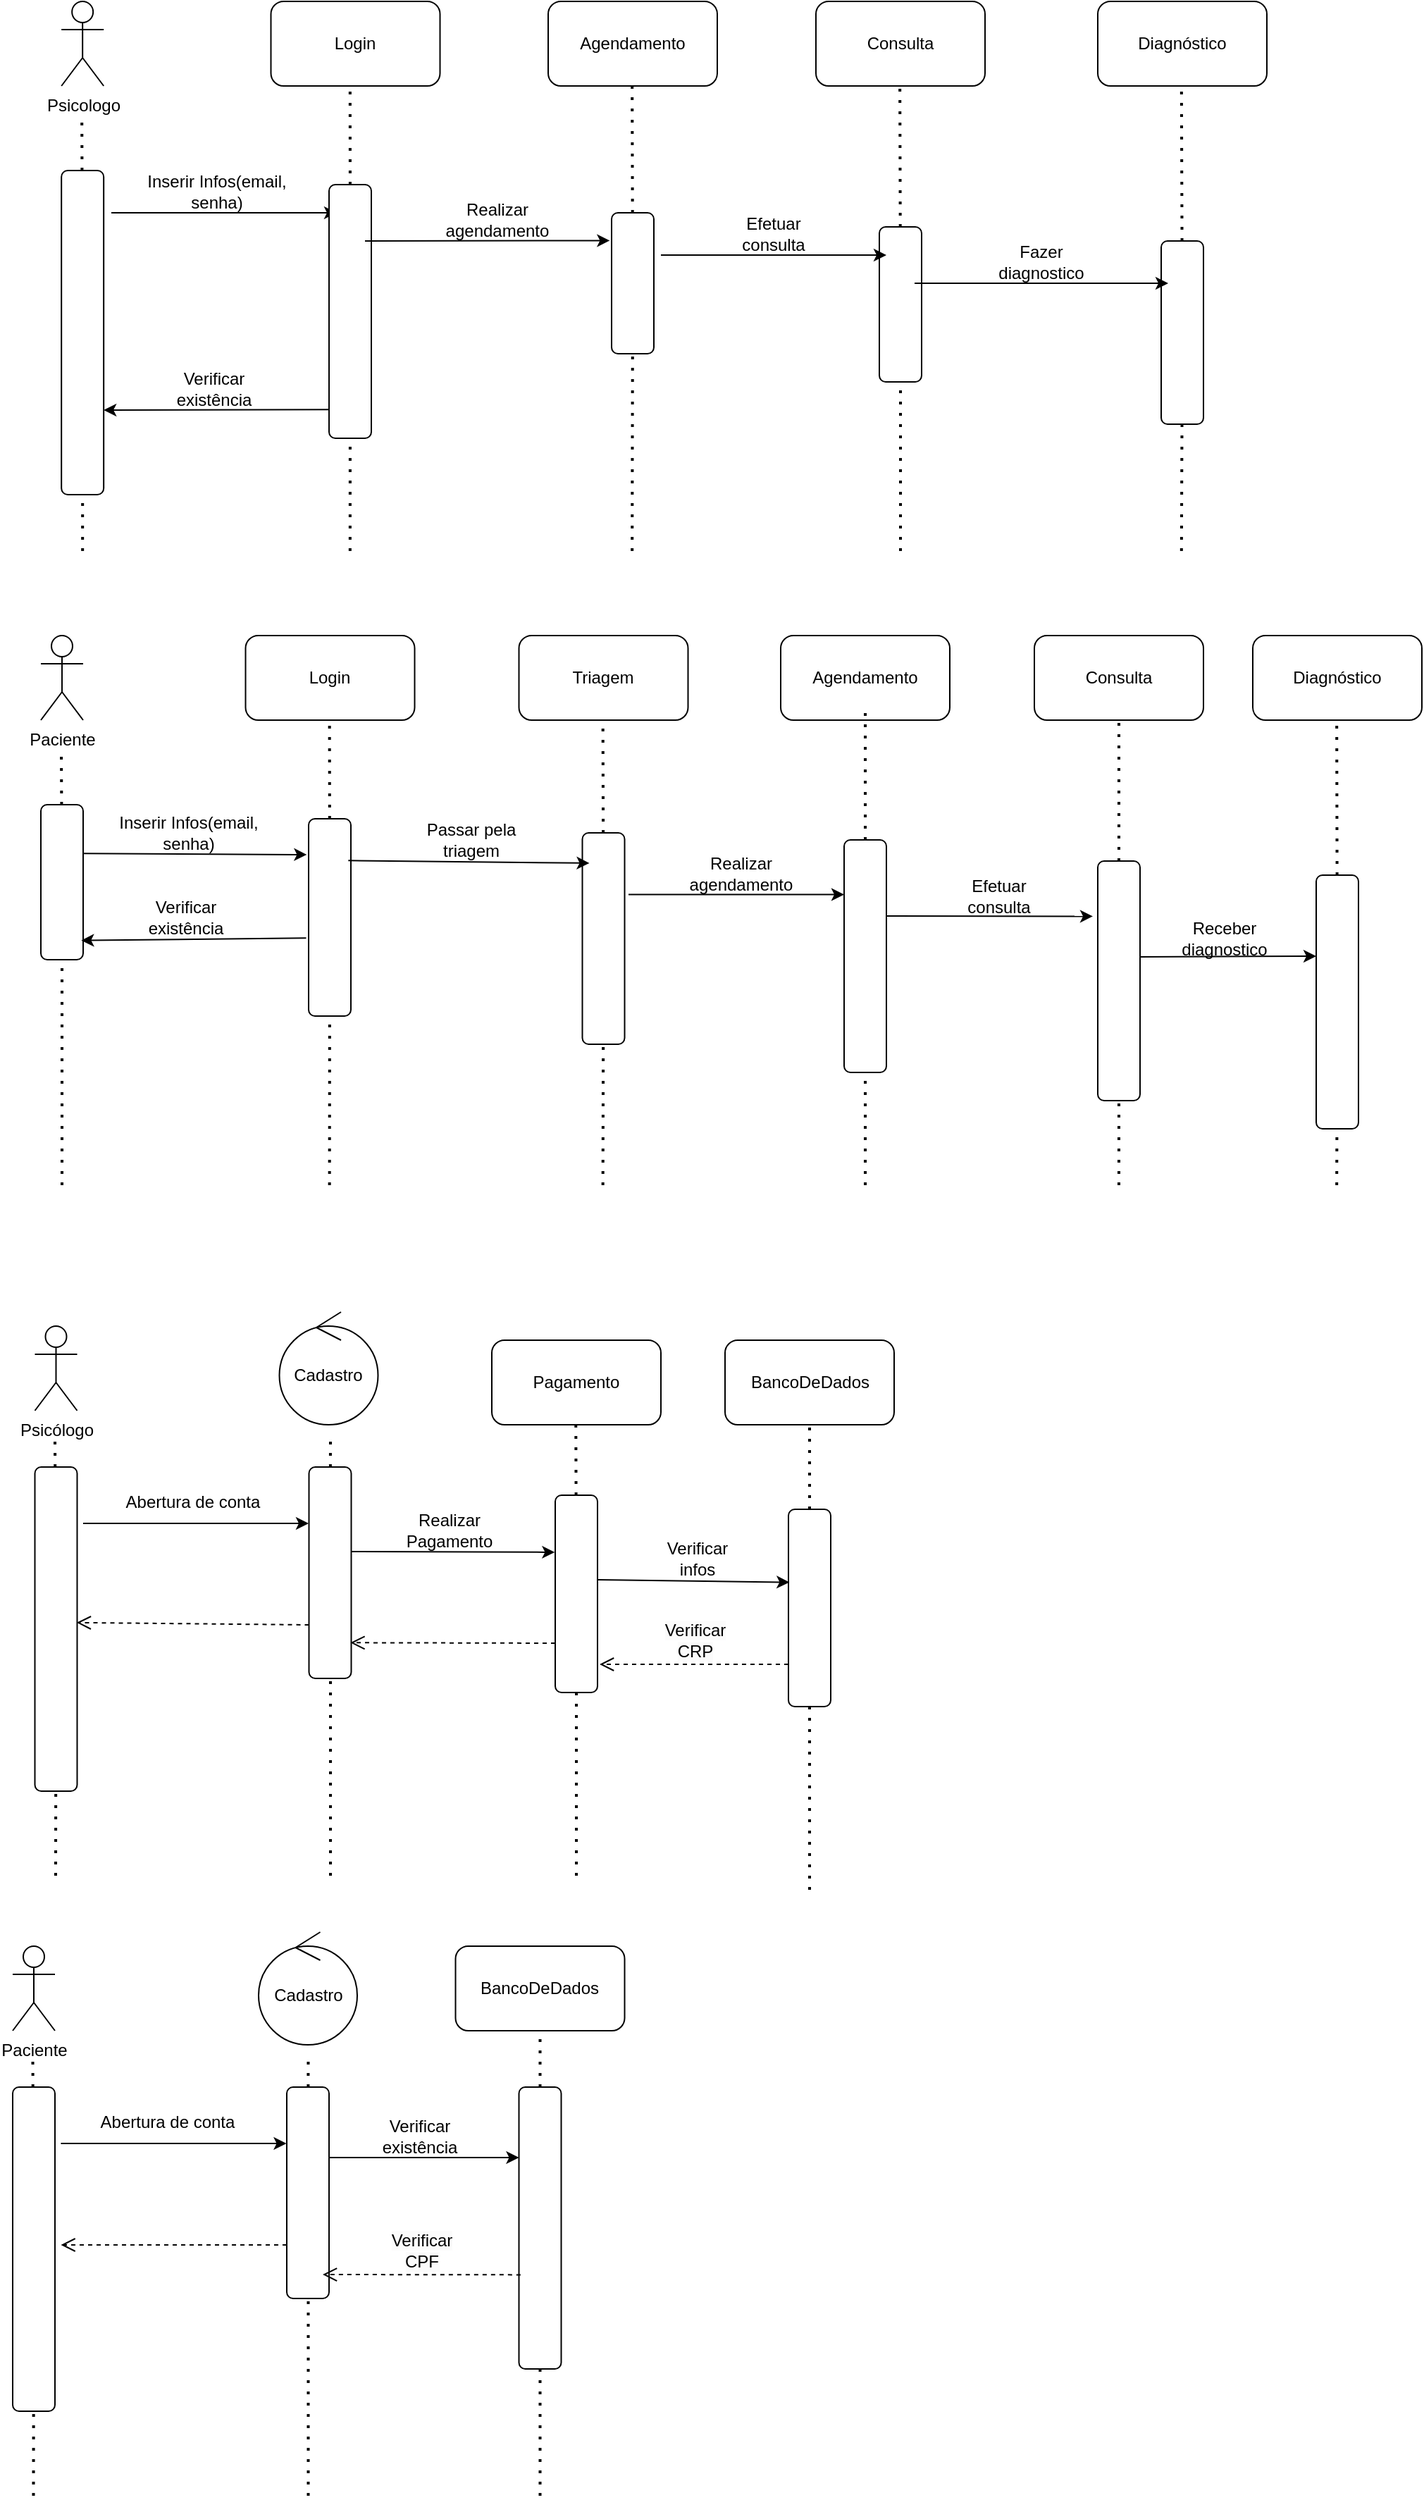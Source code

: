 <mxfile version="24.0.4" type="github">
  <diagram name="Página-1" id="SfSEKzXnsGO-wV4Z4__S">
    <mxGraphModel dx="2170" dy="1935" grid="1" gridSize="10" guides="1" tooltips="1" connect="1" arrows="1" fold="1" page="1" pageScale="1" pageWidth="827" pageHeight="1169" math="0" shadow="0">
      <root>
        <mxCell id="0" />
        <mxCell id="1" parent="0" />
        <mxCell id="0y9qkOad_10M-_Jho3EP-1" value="Paciente" style="shape=umlActor;verticalLabelPosition=bottom;verticalAlign=top;html=1;outlineConnect=0;" parent="1" vertex="1">
          <mxGeometry x="-270" y="-220" width="30" height="60" as="geometry" />
        </mxCell>
        <mxCell id="0y9qkOad_10M-_Jho3EP-2" value="Login" style="rounded=1;whiteSpace=wrap;html=1;" parent="1" vertex="1">
          <mxGeometry x="-124.75" y="-220" width="120" height="60" as="geometry" />
        </mxCell>
        <mxCell id="0y9qkOad_10M-_Jho3EP-3" value="" style="endArrow=none;dashed=1;html=1;dashPattern=1 3;strokeWidth=2;rounded=0;" parent="1" source="0y9qkOad_10M-_Jho3EP-7" edge="1">
          <mxGeometry width="50" height="50" relative="1" as="geometry">
            <mxPoint x="-260" y="170" as="sourcePoint" />
            <mxPoint x="-255.5" y="-140" as="targetPoint" />
          </mxGeometry>
        </mxCell>
        <mxCell id="0y9qkOad_10M-_Jho3EP-8" value="" style="endArrow=none;dashed=1;html=1;dashPattern=1 3;strokeWidth=2;rounded=0;" parent="1" target="0y9qkOad_10M-_Jho3EP-7" edge="1">
          <mxGeometry width="50" height="50" relative="1" as="geometry">
            <mxPoint x="-255" y="170" as="sourcePoint" />
            <mxPoint x="-255.5" y="-140" as="targetPoint" />
          </mxGeometry>
        </mxCell>
        <mxCell id="0y9qkOad_10M-_Jho3EP-7" value="" style="rounded=1;whiteSpace=wrap;html=1;" parent="1" vertex="1">
          <mxGeometry x="-270" y="-100" width="30" height="110" as="geometry" />
        </mxCell>
        <mxCell id="yDMrtXZ_0G5Bb64znmzC-1" value="Triagem" style="rounded=1;whiteSpace=wrap;html=1;" parent="1" vertex="1">
          <mxGeometry x="69.25" y="-220" width="120" height="60" as="geometry" />
        </mxCell>
        <mxCell id="yDMrtXZ_0G5Bb64znmzC-2" value="Agendamento" style="rounded=1;whiteSpace=wrap;html=1;" parent="1" vertex="1">
          <mxGeometry x="255" y="-220" width="120" height="60" as="geometry" />
        </mxCell>
        <mxCell id="yDMrtXZ_0G5Bb64znmzC-4" value="Consulta" style="rounded=1;whiteSpace=wrap;html=1;" parent="1" vertex="1">
          <mxGeometry x="435" y="-220" width="120" height="60" as="geometry" />
        </mxCell>
        <mxCell id="yDMrtXZ_0G5Bb64znmzC-5" value="Diagnóstico" style="rounded=1;whiteSpace=wrap;html=1;" parent="1" vertex="1">
          <mxGeometry x="590" y="-220" width="120" height="60" as="geometry" />
        </mxCell>
        <mxCell id="yDMrtXZ_0G5Bb64znmzC-8" value="Psicólogo" style="shape=umlActor;verticalLabelPosition=bottom;verticalAlign=top;html=1;outlineConnect=0;" parent="1" vertex="1">
          <mxGeometry x="-274.25" y="270" width="30" height="60" as="geometry" />
        </mxCell>
        <mxCell id="yDMrtXZ_0G5Bb64znmzC-9" value="Cadastro" style="ellipse;shape=umlControl;whiteSpace=wrap;html=1;" parent="1" vertex="1">
          <mxGeometry x="-100.75" y="260" width="70" height="80" as="geometry" />
        </mxCell>
        <mxCell id="yDMrtXZ_0G5Bb64znmzC-10" value="BancoDeDados" style="rounded=1;whiteSpace=wrap;html=1;" parent="1" vertex="1">
          <mxGeometry x="215.5" y="280" width="120" height="60" as="geometry" />
        </mxCell>
        <mxCell id="k9Nvcp25ikXUSyoOCCpO-2" value="" style="endArrow=none;dashed=1;html=1;dashPattern=1 3;strokeWidth=2;rounded=0;" edge="1" parent="1" source="k9Nvcp25ikXUSyoOCCpO-5">
          <mxGeometry width="50" height="50" relative="1" as="geometry">
            <mxPoint x="-264.5" y="660" as="sourcePoint" />
            <mxPoint x="-260" y="350" as="targetPoint" />
          </mxGeometry>
        </mxCell>
        <mxCell id="k9Nvcp25ikXUSyoOCCpO-3" value="" style="endArrow=none;dashed=1;html=1;dashPattern=1 3;strokeWidth=2;rounded=0;" edge="1" parent="1" source="k9Nvcp25ikXUSyoOCCpO-6">
          <mxGeometry width="50" height="50" relative="1" as="geometry">
            <mxPoint x="-64.5" y="660" as="sourcePoint" />
            <mxPoint x="-64.5" y="350" as="targetPoint" />
            <Array as="points" />
          </mxGeometry>
        </mxCell>
        <mxCell id="k9Nvcp25ikXUSyoOCCpO-4" value="" style="endArrow=none;dashed=1;html=1;dashPattern=1 3;strokeWidth=2;rounded=0;" edge="1" parent="1" target="k9Nvcp25ikXUSyoOCCpO-5">
          <mxGeometry width="50" height="50" relative="1" as="geometry">
            <mxPoint x="-259.5" y="660" as="sourcePoint" />
            <mxPoint x="-260" y="350" as="targetPoint" />
          </mxGeometry>
        </mxCell>
        <mxCell id="k9Nvcp25ikXUSyoOCCpO-5" value="" style="rounded=1;whiteSpace=wrap;html=1;" vertex="1" parent="1">
          <mxGeometry x="-274.25" y="370" width="30" height="230" as="geometry" />
        </mxCell>
        <mxCell id="k9Nvcp25ikXUSyoOCCpO-8" value="Abertura de conta" style="text;html=1;align=center;verticalAlign=middle;whiteSpace=wrap;rounded=0;" vertex="1" parent="1">
          <mxGeometry x="-216.75" y="380" width="110" height="30" as="geometry" />
        </mxCell>
        <mxCell id="k9Nvcp25ikXUSyoOCCpO-9" value="" style="endArrow=none;dashed=1;html=1;dashPattern=1 3;strokeWidth=2;rounded=0;" edge="1" parent="1" target="k9Nvcp25ikXUSyoOCCpO-6">
          <mxGeometry width="50" height="50" relative="1" as="geometry">
            <mxPoint x="-64.5" y="660" as="sourcePoint" />
            <mxPoint x="-64.5" y="350" as="targetPoint" />
            <Array as="points">
              <mxPoint x="-64.5" y="490" />
            </Array>
          </mxGeometry>
        </mxCell>
        <mxCell id="k9Nvcp25ikXUSyoOCCpO-6" value="" style="rounded=1;whiteSpace=wrap;html=1;" vertex="1" parent="1">
          <mxGeometry x="-79.75" y="370" width="30" height="150" as="geometry" />
        </mxCell>
        <mxCell id="k9Nvcp25ikXUSyoOCCpO-14" value="" style="endArrow=none;dashed=1;html=1;dashPattern=1 3;strokeWidth=2;rounded=0;" edge="1" parent="1" source="k9Nvcp25ikXUSyoOCCpO-38" target="yDMrtXZ_0G5Bb64znmzC-10">
          <mxGeometry width="50" height="50" relative="1" as="geometry">
            <mxPoint x="275.5" y="670" as="sourcePoint" />
            <mxPoint x="285.5" y="340" as="targetPoint" />
          </mxGeometry>
        </mxCell>
        <mxCell id="k9Nvcp25ikXUSyoOCCpO-18" value="" style="endArrow=none;dashed=1;html=1;dashPattern=1 3;strokeWidth=2;rounded=0;" edge="1" parent="1" source="k9Nvcp25ikXUSyoOCCpO-115">
          <mxGeometry width="50" height="50" relative="1" as="geometry">
            <mxPoint x="-65.17" y="170" as="sourcePoint" />
            <mxPoint x="-65.17" y="-160" as="targetPoint" />
          </mxGeometry>
        </mxCell>
        <mxCell id="k9Nvcp25ikXUSyoOCCpO-19" value="" style="endArrow=none;dashed=1;html=1;dashPattern=1 3;strokeWidth=2;rounded=0;" edge="1" parent="1" source="k9Nvcp25ikXUSyoOCCpO-120">
          <mxGeometry width="50" height="50" relative="1" as="geometry">
            <mxPoint x="128.83" y="170" as="sourcePoint" />
            <mxPoint x="128.83" y="-160" as="targetPoint" />
          </mxGeometry>
        </mxCell>
        <mxCell id="k9Nvcp25ikXUSyoOCCpO-21" value="" style="endArrow=none;dashed=1;html=1;dashPattern=1 3;strokeWidth=2;rounded=0;" edge="1" parent="1" source="k9Nvcp25ikXUSyoOCCpO-134">
          <mxGeometry width="50" height="50" relative="1" as="geometry">
            <mxPoint x="649.58" y="170" as="sourcePoint" />
            <mxPoint x="649.58" y="-160" as="targetPoint" />
          </mxGeometry>
        </mxCell>
        <mxCell id="k9Nvcp25ikXUSyoOCCpO-32" value="" style="endArrow=classic;html=1;rounded=0;entryX=1;entryY=0.739;entryDx=0;entryDy=0;entryPerimeter=0;exitX=0.083;exitY=0.887;exitDx=0;exitDy=0;exitPerimeter=0;" edge="1" parent="1" source="k9Nvcp25ikXUSyoOCCpO-92" target="k9Nvcp25ikXUSyoOCCpO-78">
          <mxGeometry width="50" height="50" relative="1" as="geometry">
            <mxPoint x="-62.16" y="-380.0" as="sourcePoint" />
            <mxPoint x="-225.41" y="-379.58" as="targetPoint" />
          </mxGeometry>
        </mxCell>
        <mxCell id="k9Nvcp25ikXUSyoOCCpO-33" value="Verificar existência" style="text;html=1;align=center;verticalAlign=middle;whiteSpace=wrap;rounded=0;" vertex="1" parent="1">
          <mxGeometry x="-177.16" y="-410.0" width="60" height="30" as="geometry" />
        </mxCell>
        <mxCell id="k9Nvcp25ikXUSyoOCCpO-37" value="Verificar infos" style="text;html=1;align=center;verticalAlign=middle;whiteSpace=wrap;rounded=0;" vertex="1" parent="1">
          <mxGeometry x="165.5" y="420" width="60" height="30" as="geometry" />
        </mxCell>
        <mxCell id="k9Nvcp25ikXUSyoOCCpO-39" value="" style="endArrow=none;dashed=1;html=1;dashPattern=1 3;strokeWidth=2;rounded=0;" edge="1" parent="1" target="k9Nvcp25ikXUSyoOCCpO-38">
          <mxGeometry width="50" height="50" relative="1" as="geometry">
            <mxPoint x="275.5" y="670" as="sourcePoint" />
            <mxPoint x="275.5" y="340" as="targetPoint" />
          </mxGeometry>
        </mxCell>
        <mxCell id="k9Nvcp25ikXUSyoOCCpO-38" value="" style="rounded=1;whiteSpace=wrap;html=1;" vertex="1" parent="1">
          <mxGeometry x="260.5" y="400" width="30" height="140" as="geometry" />
        </mxCell>
        <mxCell id="k9Nvcp25ikXUSyoOCCpO-45" value="" style="endArrow=classic;html=1;rounded=0;" edge="1" parent="1">
          <mxGeometry width="50" height="50" relative="1" as="geometry">
            <mxPoint x="-240" y="410" as="sourcePoint" />
            <mxPoint x="-80" y="410" as="targetPoint" />
          </mxGeometry>
        </mxCell>
        <mxCell id="k9Nvcp25ikXUSyoOCCpO-46" value="" style="endArrow=classic;html=1;rounded=0;entryX=0.021;entryY=0.37;entryDx=0;entryDy=0;entryPerimeter=0;" edge="1" parent="1" target="k9Nvcp25ikXUSyoOCCpO-38">
          <mxGeometry width="50" height="50" relative="1" as="geometry">
            <mxPoint x="125.5" y="450" as="sourcePoint" />
            <mxPoint x="259" y="449" as="targetPoint" />
          </mxGeometry>
        </mxCell>
        <mxCell id="k9Nvcp25ikXUSyoOCCpO-48" value="&lt;span style=&quot;font-size: 12px; text-wrap: wrap; background-color: rgb(251, 251, 251);&quot;&gt;Verificar CRP&lt;/span&gt;" style="html=1;verticalAlign=bottom;endArrow=open;dashed=1;endSize=8;curved=0;rounded=0;entryX=0.975;entryY=0.592;entryDx=0;entryDy=0;entryPerimeter=0;exitX=0;exitY=0.786;exitDx=0;exitDy=0;exitPerimeter=0;" edge="1" parent="1" source="k9Nvcp25ikXUSyoOCCpO-38">
          <mxGeometry relative="1" as="geometry">
            <mxPoint x="260.5" y="512.34" as="sourcePoint" />
            <mxPoint x="126.5" y="510.0" as="targetPoint" />
          </mxGeometry>
        </mxCell>
        <mxCell id="k9Nvcp25ikXUSyoOCCpO-49" value="" style="html=1;verticalAlign=bottom;endArrow=open;dashed=1;endSize=8;curved=0;rounded=0;exitX=0.011;exitY=0.888;exitDx=0;exitDy=0;exitPerimeter=0;entryX=0.989;entryY=0.48;entryDx=0;entryDy=0;entryPerimeter=0;" edge="1" parent="1" target="k9Nvcp25ikXUSyoOCCpO-5">
          <mxGeometry relative="1" as="geometry">
            <mxPoint x="-79.75" y="482" as="sourcePoint" />
            <mxPoint x="-240" y="482" as="targetPoint" />
          </mxGeometry>
        </mxCell>
        <mxCell id="k9Nvcp25ikXUSyoOCCpO-51" value="Paciente" style="shape=umlActor;verticalLabelPosition=bottom;verticalAlign=top;html=1;outlineConnect=0;" vertex="1" parent="1">
          <mxGeometry x="-290" y="710" width="30" height="60" as="geometry" />
        </mxCell>
        <mxCell id="k9Nvcp25ikXUSyoOCCpO-52" value="Cadastro" style="ellipse;shape=umlControl;whiteSpace=wrap;html=1;" vertex="1" parent="1">
          <mxGeometry x="-115.5" y="700" width="70" height="80" as="geometry" />
        </mxCell>
        <mxCell id="k9Nvcp25ikXUSyoOCCpO-53" value="BancoDeDados" style="rounded=1;whiteSpace=wrap;html=1;" vertex="1" parent="1">
          <mxGeometry x="24.25" y="710" width="120" height="60" as="geometry" />
        </mxCell>
        <mxCell id="k9Nvcp25ikXUSyoOCCpO-54" value="" style="endArrow=none;dashed=1;html=1;dashPattern=1 3;strokeWidth=2;rounded=0;" edge="1" parent="1" source="k9Nvcp25ikXUSyoOCCpO-57">
          <mxGeometry width="50" height="50" relative="1" as="geometry">
            <mxPoint x="-280.25" y="1100" as="sourcePoint" />
            <mxPoint x="-275.75" y="790" as="targetPoint" />
          </mxGeometry>
        </mxCell>
        <mxCell id="k9Nvcp25ikXUSyoOCCpO-55" value="" style="endArrow=none;dashed=1;html=1;dashPattern=1 3;strokeWidth=2;rounded=0;" edge="1" parent="1" source="k9Nvcp25ikXUSyoOCCpO-60">
          <mxGeometry width="50" height="50" relative="1" as="geometry">
            <mxPoint x="-80.25" y="1100" as="sourcePoint" />
            <mxPoint x="-80.25" y="790" as="targetPoint" />
            <Array as="points" />
          </mxGeometry>
        </mxCell>
        <mxCell id="k9Nvcp25ikXUSyoOCCpO-56" value="" style="endArrow=none;dashed=1;html=1;dashPattern=1 3;strokeWidth=2;rounded=0;" edge="1" parent="1" target="k9Nvcp25ikXUSyoOCCpO-57">
          <mxGeometry width="50" height="50" relative="1" as="geometry">
            <mxPoint x="-275.25" y="1100" as="sourcePoint" />
            <mxPoint x="-275.75" y="790" as="targetPoint" />
          </mxGeometry>
        </mxCell>
        <mxCell id="k9Nvcp25ikXUSyoOCCpO-57" value="" style="rounded=1;whiteSpace=wrap;html=1;" vertex="1" parent="1">
          <mxGeometry x="-290" y="810" width="30" height="230" as="geometry" />
        </mxCell>
        <mxCell id="k9Nvcp25ikXUSyoOCCpO-58" value="Abertura de conta" style="text;html=1;align=center;verticalAlign=middle;whiteSpace=wrap;rounded=0;" vertex="1" parent="1">
          <mxGeometry x="-234.75" y="820" width="110" height="30" as="geometry" />
        </mxCell>
        <mxCell id="k9Nvcp25ikXUSyoOCCpO-59" value="" style="endArrow=none;dashed=1;html=1;dashPattern=1 3;strokeWidth=2;rounded=0;" edge="1" parent="1" target="k9Nvcp25ikXUSyoOCCpO-60">
          <mxGeometry width="50" height="50" relative="1" as="geometry">
            <mxPoint x="-80.25" y="1100" as="sourcePoint" />
            <mxPoint x="-80.25" y="790" as="targetPoint" />
            <Array as="points">
              <mxPoint x="-80.25" y="930" />
            </Array>
          </mxGeometry>
        </mxCell>
        <mxCell id="k9Nvcp25ikXUSyoOCCpO-60" value="" style="rounded=1;whiteSpace=wrap;html=1;" vertex="1" parent="1">
          <mxGeometry x="-95.5" y="810" width="30" height="150" as="geometry" />
        </mxCell>
        <mxCell id="k9Nvcp25ikXUSyoOCCpO-61" value="" style="endArrow=none;dashed=1;html=1;dashPattern=1 3;strokeWidth=2;rounded=0;" edge="1" parent="1" source="k9Nvcp25ikXUSyoOCCpO-64" target="k9Nvcp25ikXUSyoOCCpO-53">
          <mxGeometry width="50" height="50" relative="1" as="geometry">
            <mxPoint x="84.25" y="1100" as="sourcePoint" />
            <mxPoint x="94.25" y="770" as="targetPoint" />
          </mxGeometry>
        </mxCell>
        <mxCell id="k9Nvcp25ikXUSyoOCCpO-62" value="Verificar existência" style="text;html=1;align=center;verticalAlign=middle;whiteSpace=wrap;rounded=0;" vertex="1" parent="1">
          <mxGeometry x="-30.75" y="830" width="60" height="30" as="geometry" />
        </mxCell>
        <mxCell id="k9Nvcp25ikXUSyoOCCpO-63" value="" style="endArrow=none;dashed=1;html=1;dashPattern=1 3;strokeWidth=2;rounded=0;" edge="1" parent="1" target="k9Nvcp25ikXUSyoOCCpO-64">
          <mxGeometry width="50" height="50" relative="1" as="geometry">
            <mxPoint x="84.25" y="1100" as="sourcePoint" />
            <mxPoint x="84.25" y="770" as="targetPoint" />
          </mxGeometry>
        </mxCell>
        <mxCell id="k9Nvcp25ikXUSyoOCCpO-64" value="" style="rounded=1;whiteSpace=wrap;html=1;" vertex="1" parent="1">
          <mxGeometry x="69.25" y="810" width="30" height="200" as="geometry" />
        </mxCell>
        <mxCell id="k9Nvcp25ikXUSyoOCCpO-65" value="" style="endArrow=classic;html=1;rounded=0;" edge="1" parent="1">
          <mxGeometry width="50" height="50" relative="1" as="geometry">
            <mxPoint x="-255.75" y="850" as="sourcePoint" />
            <mxPoint x="-95.75" y="850" as="targetPoint" />
          </mxGeometry>
        </mxCell>
        <mxCell id="k9Nvcp25ikXUSyoOCCpO-66" value="" style="endArrow=classic;html=1;rounded=0;entryX=0;entryY=0.25;entryDx=0;entryDy=0;" edge="1" parent="1" target="k9Nvcp25ikXUSyoOCCpO-64">
          <mxGeometry width="50" height="50" relative="1" as="geometry">
            <mxPoint x="-65.75" y="860" as="sourcePoint" />
            <mxPoint x="64.25" y="860" as="targetPoint" />
          </mxGeometry>
        </mxCell>
        <mxCell id="k9Nvcp25ikXUSyoOCCpO-67" value="&lt;span style=&quot;font-size: 12px; text-wrap: wrap; background-color: rgb(251, 251, 251);&quot;&gt;Verificar CPF&lt;/span&gt;" style="html=1;verticalAlign=bottom;endArrow=open;dashed=1;endSize=8;curved=0;rounded=0;exitX=0.039;exitY=0.666;exitDx=0;exitDy=0;exitPerimeter=0;" edge="1" parent="1" source="k9Nvcp25ikXUSyoOCCpO-64">
          <mxGeometry relative="1" as="geometry">
            <mxPoint x="74.25" y="890" as="sourcePoint" />
            <mxPoint x="-70" y="943" as="targetPoint" />
          </mxGeometry>
        </mxCell>
        <mxCell id="k9Nvcp25ikXUSyoOCCpO-68" value="" style="html=1;verticalAlign=bottom;endArrow=open;dashed=1;endSize=8;curved=0;rounded=0;exitX=0.011;exitY=0.888;exitDx=0;exitDy=0;exitPerimeter=0;" edge="1" parent="1">
          <mxGeometry relative="1" as="geometry">
            <mxPoint x="-95.5" y="922" as="sourcePoint" />
            <mxPoint x="-255.75" y="922" as="targetPoint" />
          </mxGeometry>
        </mxCell>
        <mxCell id="k9Nvcp25ikXUSyoOCCpO-75" value="Psicologo" style="shape=umlActor;verticalLabelPosition=bottom;verticalAlign=top;html=1;outlineConnect=0;" vertex="1" parent="1">
          <mxGeometry x="-255.41" y="-670" width="30" height="60" as="geometry" />
        </mxCell>
        <mxCell id="k9Nvcp25ikXUSyoOCCpO-76" value="" style="endArrow=none;dashed=1;html=1;dashPattern=1 3;strokeWidth=2;rounded=0;" edge="1" parent="1" source="k9Nvcp25ikXUSyoOCCpO-78">
          <mxGeometry width="50" height="50" relative="1" as="geometry">
            <mxPoint x="-245.41" y="-280" as="sourcePoint" />
            <mxPoint x="-240.91" y="-590" as="targetPoint" />
          </mxGeometry>
        </mxCell>
        <mxCell id="k9Nvcp25ikXUSyoOCCpO-77" value="" style="endArrow=none;dashed=1;html=1;dashPattern=1 3;strokeWidth=2;rounded=0;" edge="1" parent="1" target="k9Nvcp25ikXUSyoOCCpO-78">
          <mxGeometry width="50" height="50" relative="1" as="geometry">
            <mxPoint x="-240.41" y="-280" as="sourcePoint" />
            <mxPoint x="-240.91" y="-590" as="targetPoint" />
          </mxGeometry>
        </mxCell>
        <mxCell id="k9Nvcp25ikXUSyoOCCpO-78" value="" style="rounded=1;whiteSpace=wrap;html=1;" vertex="1" parent="1">
          <mxGeometry x="-255.41" y="-550" width="30" height="230" as="geometry" />
        </mxCell>
        <mxCell id="k9Nvcp25ikXUSyoOCCpO-79" value="" style="endArrow=none;dashed=1;html=1;dashPattern=1 3;strokeWidth=2;rounded=0;" edge="1" parent="1" source="k9Nvcp25ikXUSyoOCCpO-92">
          <mxGeometry width="50" height="50" relative="1" as="geometry">
            <mxPoint x="-50.58" y="-280" as="sourcePoint" />
            <mxPoint x="-50.58" y="-610" as="targetPoint" />
          </mxGeometry>
        </mxCell>
        <mxCell id="k9Nvcp25ikXUSyoOCCpO-80" value="Login" style="rounded=1;whiteSpace=wrap;html=1;" vertex="1" parent="1">
          <mxGeometry x="-106.75" y="-670" width="120" height="60" as="geometry" />
        </mxCell>
        <mxCell id="k9Nvcp25ikXUSyoOCCpO-82" value="Consulta" style="rounded=1;whiteSpace=wrap;html=1;" vertex="1" parent="1">
          <mxGeometry x="280" y="-670" width="120" height="60" as="geometry" />
        </mxCell>
        <mxCell id="k9Nvcp25ikXUSyoOCCpO-83" value="Diagnóstico" style="rounded=1;whiteSpace=wrap;html=1;" vertex="1" parent="1">
          <mxGeometry x="480" y="-670" width="120" height="60" as="geometry" />
        </mxCell>
        <mxCell id="k9Nvcp25ikXUSyoOCCpO-85" value="" style="endArrow=none;dashed=1;html=1;dashPattern=1 3;strokeWidth=2;rounded=0;" edge="1" parent="1" source="k9Nvcp25ikXUSyoOCCpO-102">
          <mxGeometry width="50" height="50" relative="1" as="geometry">
            <mxPoint x="339.58" y="-280" as="sourcePoint" />
            <mxPoint x="339.58" y="-610" as="targetPoint" />
          </mxGeometry>
        </mxCell>
        <mxCell id="k9Nvcp25ikXUSyoOCCpO-86" value="" style="endArrow=none;dashed=1;html=1;dashPattern=1 3;strokeWidth=2;rounded=0;" edge="1" parent="1" source="k9Nvcp25ikXUSyoOCCpO-106">
          <mxGeometry width="50" height="50" relative="1" as="geometry">
            <mxPoint x="539.41" y="-280" as="sourcePoint" />
            <mxPoint x="539.41" y="-610" as="targetPoint" />
          </mxGeometry>
        </mxCell>
        <mxCell id="k9Nvcp25ikXUSyoOCCpO-90" value="Agendamento" style="rounded=1;whiteSpace=wrap;html=1;" vertex="1" parent="1">
          <mxGeometry x="90" y="-670" width="120" height="60" as="geometry" />
        </mxCell>
        <mxCell id="k9Nvcp25ikXUSyoOCCpO-91" value="" style="endArrow=classic;html=1;rounded=0;entryX=0.183;entryY=0.111;entryDx=0;entryDy=0;entryPerimeter=0;" edge="1" parent="1" target="k9Nvcp25ikXUSyoOCCpO-92">
          <mxGeometry width="50" height="50" relative="1" as="geometry">
            <mxPoint x="-220" y="-520" as="sourcePoint" />
            <mxPoint x="-70" y="-520" as="targetPoint" />
          </mxGeometry>
        </mxCell>
        <mxCell id="k9Nvcp25ikXUSyoOCCpO-93" value="" style="endArrow=none;dashed=1;html=1;dashPattern=1 3;strokeWidth=2;rounded=0;" edge="1" parent="1" target="k9Nvcp25ikXUSyoOCCpO-92">
          <mxGeometry width="50" height="50" relative="1" as="geometry">
            <mxPoint x="-50.58" y="-280" as="sourcePoint" />
            <mxPoint x="-50.58" y="-610" as="targetPoint" />
          </mxGeometry>
        </mxCell>
        <mxCell id="k9Nvcp25ikXUSyoOCCpO-92" value="" style="rounded=1;whiteSpace=wrap;html=1;" vertex="1" parent="1">
          <mxGeometry x="-65.5" y="-540" width="30" height="180" as="geometry" />
        </mxCell>
        <mxCell id="k9Nvcp25ikXUSyoOCCpO-94" value="Inserir Infos(email, senha)" style="text;html=1;align=center;verticalAlign=middle;whiteSpace=wrap;rounded=0;" vertex="1" parent="1">
          <mxGeometry x="-210" y="-550" width="130" height="30" as="geometry" />
        </mxCell>
        <mxCell id="k9Nvcp25ikXUSyoOCCpO-96" value="" style="endArrow=none;dashed=1;html=1;dashPattern=1 3;strokeWidth=2;rounded=0;" edge="1" parent="1" source="k9Nvcp25ikXUSyoOCCpO-98">
          <mxGeometry width="50" height="50" relative="1" as="geometry">
            <mxPoint x="149.58" y="-280" as="sourcePoint" />
            <mxPoint x="149.58" y="-610" as="targetPoint" />
          </mxGeometry>
        </mxCell>
        <mxCell id="k9Nvcp25ikXUSyoOCCpO-97" value="" style="endArrow=classic;html=1;rounded=0;entryX=-0.044;entryY=0.197;entryDx=0;entryDy=0;entryPerimeter=0;" edge="1" parent="1" target="k9Nvcp25ikXUSyoOCCpO-98">
          <mxGeometry width="50" height="50" relative="1" as="geometry">
            <mxPoint x="-40" y="-500" as="sourcePoint" />
            <mxPoint x="110" y="-500" as="targetPoint" />
          </mxGeometry>
        </mxCell>
        <mxCell id="k9Nvcp25ikXUSyoOCCpO-99" value="" style="endArrow=none;dashed=1;html=1;dashPattern=1 3;strokeWidth=2;rounded=0;" edge="1" parent="1" target="k9Nvcp25ikXUSyoOCCpO-98">
          <mxGeometry width="50" height="50" relative="1" as="geometry">
            <mxPoint x="149.58" y="-280" as="sourcePoint" />
            <mxPoint x="149.58" y="-610" as="targetPoint" />
          </mxGeometry>
        </mxCell>
        <mxCell id="k9Nvcp25ikXUSyoOCCpO-98" value="" style="rounded=1;whiteSpace=wrap;html=1;" vertex="1" parent="1">
          <mxGeometry x="135" y="-520" width="30" height="100" as="geometry" />
        </mxCell>
        <mxCell id="k9Nvcp25ikXUSyoOCCpO-101" value="Realizar agendamento" style="text;html=1;align=center;verticalAlign=middle;whiteSpace=wrap;rounded=0;" vertex="1" parent="1">
          <mxGeometry x="24.25" y="-530" width="60" height="30" as="geometry" />
        </mxCell>
        <mxCell id="k9Nvcp25ikXUSyoOCCpO-103" value="" style="endArrow=none;dashed=1;html=1;dashPattern=1 3;strokeWidth=2;rounded=0;" edge="1" parent="1" target="k9Nvcp25ikXUSyoOCCpO-102">
          <mxGeometry width="50" height="50" relative="1" as="geometry">
            <mxPoint x="340" y="-280" as="sourcePoint" />
            <mxPoint x="339.58" y="-610" as="targetPoint" />
          </mxGeometry>
        </mxCell>
        <mxCell id="k9Nvcp25ikXUSyoOCCpO-102" value="" style="rounded=1;whiteSpace=wrap;html=1;" vertex="1" parent="1">
          <mxGeometry x="325" y="-510" width="30" height="110" as="geometry" />
        </mxCell>
        <mxCell id="k9Nvcp25ikXUSyoOCCpO-104" value="" style="endArrow=classic;html=1;rounded=0;" edge="1" parent="1">
          <mxGeometry width="50" height="50" relative="1" as="geometry">
            <mxPoint x="170" y="-490" as="sourcePoint" />
            <mxPoint x="330" y="-490" as="targetPoint" />
          </mxGeometry>
        </mxCell>
        <mxCell id="k9Nvcp25ikXUSyoOCCpO-105" value="Efetuar consulta" style="text;html=1;align=center;verticalAlign=middle;whiteSpace=wrap;rounded=0;" vertex="1" parent="1">
          <mxGeometry x="220" y="-520" width="60" height="30" as="geometry" />
        </mxCell>
        <mxCell id="k9Nvcp25ikXUSyoOCCpO-107" value="" style="endArrow=none;dashed=1;html=1;dashPattern=1 3;strokeWidth=2;rounded=0;" edge="1" parent="1" target="k9Nvcp25ikXUSyoOCCpO-106">
          <mxGeometry width="50" height="50" relative="1" as="geometry">
            <mxPoint x="539.41" y="-280" as="sourcePoint" />
            <mxPoint x="539.41" y="-610" as="targetPoint" />
          </mxGeometry>
        </mxCell>
        <mxCell id="k9Nvcp25ikXUSyoOCCpO-106" value="" style="rounded=1;whiteSpace=wrap;html=1;" vertex="1" parent="1">
          <mxGeometry x="525" y="-500" width="30" height="130" as="geometry" />
        </mxCell>
        <mxCell id="k9Nvcp25ikXUSyoOCCpO-108" value="" style="endArrow=classic;html=1;rounded=0;" edge="1" parent="1">
          <mxGeometry width="50" height="50" relative="1" as="geometry">
            <mxPoint x="350" y="-470" as="sourcePoint" />
            <mxPoint x="530" y="-470" as="targetPoint" />
          </mxGeometry>
        </mxCell>
        <mxCell id="k9Nvcp25ikXUSyoOCCpO-109" value="Fazer diagnostico" style="text;html=1;align=center;verticalAlign=middle;whiteSpace=wrap;rounded=0;" vertex="1" parent="1">
          <mxGeometry x="410" y="-500" width="60" height="30" as="geometry" />
        </mxCell>
        <mxCell id="k9Nvcp25ikXUSyoOCCpO-111" value="" style="endArrow=classic;html=1;rounded=0;entryX=-0.044;entryY=0.182;entryDx=0;entryDy=0;entryPerimeter=0;" edge="1" parent="1" target="k9Nvcp25ikXUSyoOCCpO-115">
          <mxGeometry width="50" height="50" relative="1" as="geometry">
            <mxPoint x="-240" y="-65.42" as="sourcePoint" />
            <mxPoint x="-85" y="-65.42" as="targetPoint" />
          </mxGeometry>
        </mxCell>
        <mxCell id="k9Nvcp25ikXUSyoOCCpO-112" value="Inserir Infos(email, senha)" style="text;html=1;align=center;verticalAlign=middle;whiteSpace=wrap;rounded=0;" vertex="1" parent="1">
          <mxGeometry x="-230" y="-95.42" width="130" height="30" as="geometry" />
        </mxCell>
        <mxCell id="k9Nvcp25ikXUSyoOCCpO-116" value="" style="endArrow=none;dashed=1;html=1;dashPattern=1 3;strokeWidth=2;rounded=0;" edge="1" parent="1" target="k9Nvcp25ikXUSyoOCCpO-115">
          <mxGeometry width="50" height="50" relative="1" as="geometry">
            <mxPoint x="-65.17" y="170" as="sourcePoint" />
            <mxPoint x="-65.17" y="-160" as="targetPoint" />
          </mxGeometry>
        </mxCell>
        <mxCell id="k9Nvcp25ikXUSyoOCCpO-115" value="" style="rounded=1;whiteSpace=wrap;html=1;" vertex="1" parent="1">
          <mxGeometry x="-80" y="-90" width="30" height="140" as="geometry" />
        </mxCell>
        <mxCell id="k9Nvcp25ikXUSyoOCCpO-117" value="" style="endArrow=classic;html=1;rounded=0;entryX=0.956;entryY=0.876;entryDx=0;entryDy=0;entryPerimeter=0;" edge="1" parent="1" target="0y9qkOad_10M-_Jho3EP-7">
          <mxGeometry width="50" height="50" relative="1" as="geometry">
            <mxPoint x="-81.75" y="-5.42" as="sourcePoint" />
            <mxPoint x="-241.75" y="-5.42" as="targetPoint" />
          </mxGeometry>
        </mxCell>
        <mxCell id="k9Nvcp25ikXUSyoOCCpO-118" value="Verificar existência" style="text;html=1;align=center;verticalAlign=middle;whiteSpace=wrap;rounded=0;" vertex="1" parent="1">
          <mxGeometry x="-196.75" y="-35.42" width="60" height="30" as="geometry" />
        </mxCell>
        <mxCell id="k9Nvcp25ikXUSyoOCCpO-121" value="" style="endArrow=none;dashed=1;html=1;dashPattern=1 3;strokeWidth=2;rounded=0;" edge="1" parent="1" target="k9Nvcp25ikXUSyoOCCpO-120">
          <mxGeometry width="50" height="50" relative="1" as="geometry">
            <mxPoint x="128.83" y="170" as="sourcePoint" />
            <mxPoint x="128.83" y="-160" as="targetPoint" />
          </mxGeometry>
        </mxCell>
        <mxCell id="k9Nvcp25ikXUSyoOCCpO-120" value="" style="rounded=1;whiteSpace=wrap;html=1;" vertex="1" parent="1">
          <mxGeometry x="114.25" y="-80" width="30" height="150" as="geometry" />
        </mxCell>
        <mxCell id="k9Nvcp25ikXUSyoOCCpO-122" value="" style="endArrow=classic;html=1;rounded=0;entryX=0.167;entryY=0.143;entryDx=0;entryDy=0;entryPerimeter=0;exitX=0.939;exitY=0.212;exitDx=0;exitDy=0;exitPerimeter=0;" edge="1" parent="1" source="k9Nvcp25ikXUSyoOCCpO-115" target="k9Nvcp25ikXUSyoOCCpO-120">
          <mxGeometry width="50" height="50" relative="1" as="geometry">
            <mxPoint x="-50" y="-50" as="sourcePoint" />
            <mxPoint y="-100" as="targetPoint" />
          </mxGeometry>
        </mxCell>
        <mxCell id="k9Nvcp25ikXUSyoOCCpO-123" value="Passar pela triagem" style="text;html=1;align=center;verticalAlign=middle;whiteSpace=wrap;rounded=0;" vertex="1" parent="1">
          <mxGeometry y="-90" width="70.75" height="30" as="geometry" />
        </mxCell>
        <mxCell id="k9Nvcp25ikXUSyoOCCpO-124" value="" style="endArrow=none;dashed=1;html=1;dashPattern=1 3;strokeWidth=2;rounded=0;" edge="1" parent="1" source="k9Nvcp25ikXUSyoOCCpO-127">
          <mxGeometry width="50" height="50" relative="1" as="geometry">
            <mxPoint x="314.58" y="190" as="sourcePoint" />
            <mxPoint x="315" y="-170" as="targetPoint" />
          </mxGeometry>
        </mxCell>
        <mxCell id="k9Nvcp25ikXUSyoOCCpO-125" value="" style="endArrow=classic;html=1;rounded=0;" edge="1" parent="1">
          <mxGeometry width="50" height="50" relative="1" as="geometry">
            <mxPoint x="147" y="-36.25" as="sourcePoint" />
            <mxPoint x="300" y="-36.25" as="targetPoint" />
          </mxGeometry>
        </mxCell>
        <mxCell id="k9Nvcp25ikXUSyoOCCpO-126" value="" style="endArrow=none;dashed=1;html=1;dashPattern=1 3;strokeWidth=2;rounded=0;" edge="1" parent="1" target="k9Nvcp25ikXUSyoOCCpO-127">
          <mxGeometry width="50" height="50" relative="1" as="geometry">
            <mxPoint x="315" y="170" as="sourcePoint" />
            <mxPoint x="314.58" y="-140" as="targetPoint" />
          </mxGeometry>
        </mxCell>
        <mxCell id="k9Nvcp25ikXUSyoOCCpO-127" value="" style="rounded=1;whiteSpace=wrap;html=1;" vertex="1" parent="1">
          <mxGeometry x="300" y="-75" width="30" height="165" as="geometry" />
        </mxCell>
        <mxCell id="k9Nvcp25ikXUSyoOCCpO-128" value="Realizar agendamento" style="text;html=1;align=center;verticalAlign=middle;whiteSpace=wrap;rounded=0;" vertex="1" parent="1">
          <mxGeometry x="197" y="-66.25" width="60" height="30" as="geometry" />
        </mxCell>
        <mxCell id="k9Nvcp25ikXUSyoOCCpO-129" value="" style="endArrow=none;dashed=1;html=1;dashPattern=1 3;strokeWidth=2;rounded=0;entryX=0.5;entryY=1;entryDx=0;entryDy=0;" edge="1" parent="1" source="k9Nvcp25ikXUSyoOCCpO-131" target="yDMrtXZ_0G5Bb64znmzC-4">
          <mxGeometry width="50" height="50" relative="1" as="geometry">
            <mxPoint x="499.58" y="170" as="sourcePoint" />
            <mxPoint x="499.58" y="-160" as="targetPoint" />
          </mxGeometry>
        </mxCell>
        <mxCell id="k9Nvcp25ikXUSyoOCCpO-130" value="" style="endArrow=none;dashed=1;html=1;dashPattern=1 3;strokeWidth=2;rounded=0;" edge="1" parent="1" target="k9Nvcp25ikXUSyoOCCpO-131">
          <mxGeometry width="50" height="50" relative="1" as="geometry">
            <mxPoint x="495" y="170" as="sourcePoint" />
            <mxPoint x="499.58" y="-160" as="targetPoint" />
          </mxGeometry>
        </mxCell>
        <mxCell id="k9Nvcp25ikXUSyoOCCpO-131" value="" style="rounded=1;whiteSpace=wrap;html=1;" vertex="1" parent="1">
          <mxGeometry x="480" y="-60" width="30" height="170" as="geometry" />
        </mxCell>
        <mxCell id="k9Nvcp25ikXUSyoOCCpO-132" value="" style="endArrow=classic;html=1;rounded=0;entryX=-0.117;entryY=0.17;entryDx=0;entryDy=0;entryPerimeter=0;" edge="1" parent="1">
          <mxGeometry width="50" height="50" relative="1" as="geometry">
            <mxPoint x="330" y="-21" as="sourcePoint" />
            <mxPoint x="476.49" y="-20.78" as="targetPoint" />
          </mxGeometry>
        </mxCell>
        <mxCell id="k9Nvcp25ikXUSyoOCCpO-133" value="Efetuar consulta" style="text;html=1;align=center;verticalAlign=middle;whiteSpace=wrap;rounded=0;" vertex="1" parent="1">
          <mxGeometry x="380" y="-50" width="60" height="30" as="geometry" />
        </mxCell>
        <mxCell id="k9Nvcp25ikXUSyoOCCpO-135" value="" style="endArrow=none;dashed=1;html=1;dashPattern=1 3;strokeWidth=2;rounded=0;" edge="1" parent="1" target="k9Nvcp25ikXUSyoOCCpO-134">
          <mxGeometry width="50" height="50" relative="1" as="geometry">
            <mxPoint x="649.58" y="170" as="sourcePoint" />
            <mxPoint x="649.58" y="-160" as="targetPoint" />
          </mxGeometry>
        </mxCell>
        <mxCell id="k9Nvcp25ikXUSyoOCCpO-134" value="" style="rounded=1;whiteSpace=wrap;html=1;" vertex="1" parent="1">
          <mxGeometry x="635" y="-50" width="30" height="180" as="geometry" />
        </mxCell>
        <mxCell id="k9Nvcp25ikXUSyoOCCpO-136" value="" style="endArrow=classic;html=1;rounded=0;entryX=0;entryY=0.25;entryDx=0;entryDy=0;" edge="1" parent="1">
          <mxGeometry width="50" height="50" relative="1" as="geometry">
            <mxPoint x="510" y="8" as="sourcePoint" />
            <mxPoint x="635" y="7.5" as="targetPoint" />
          </mxGeometry>
        </mxCell>
        <mxCell id="k9Nvcp25ikXUSyoOCCpO-137" value="Receber diagnostico" style="text;html=1;align=center;verticalAlign=middle;whiteSpace=wrap;rounded=0;" vertex="1" parent="1">
          <mxGeometry x="540" y="-20" width="60" height="30" as="geometry" />
        </mxCell>
        <mxCell id="k9Nvcp25ikXUSyoOCCpO-140" value="Pagamento" style="rounded=1;whiteSpace=wrap;html=1;" vertex="1" parent="1">
          <mxGeometry x="50" y="280" width="120" height="60" as="geometry" />
        </mxCell>
        <mxCell id="k9Nvcp25ikXUSyoOCCpO-141" value="" style="endArrow=none;dashed=1;html=1;dashPattern=1 3;strokeWidth=2;rounded=0;" edge="1" parent="1" source="k9Nvcp25ikXUSyoOCCpO-142">
          <mxGeometry width="50" height="50" relative="1" as="geometry">
            <mxPoint x="110" y="660" as="sourcePoint" />
            <mxPoint x="109.64" y="340" as="targetPoint" />
          </mxGeometry>
        </mxCell>
        <mxCell id="k9Nvcp25ikXUSyoOCCpO-143" value="" style="endArrow=none;dashed=1;html=1;dashPattern=1 3;strokeWidth=2;rounded=0;" edge="1" parent="1" target="k9Nvcp25ikXUSyoOCCpO-142">
          <mxGeometry width="50" height="50" relative="1" as="geometry">
            <mxPoint x="110" y="660" as="sourcePoint" />
            <mxPoint x="109.64" y="340" as="targetPoint" />
          </mxGeometry>
        </mxCell>
        <mxCell id="k9Nvcp25ikXUSyoOCCpO-142" value="" style="rounded=1;whiteSpace=wrap;html=1;" vertex="1" parent="1">
          <mxGeometry x="95" y="390" width="30" height="140" as="geometry" />
        </mxCell>
        <mxCell id="k9Nvcp25ikXUSyoOCCpO-144" value="" style="endArrow=classic;html=1;rounded=0;entryX=-0.01;entryY=0.289;entryDx=0;entryDy=0;entryPerimeter=0;" edge="1" parent="1" target="k9Nvcp25ikXUSyoOCCpO-142">
          <mxGeometry width="50" height="50" relative="1" as="geometry">
            <mxPoint x="-50" y="430" as="sourcePoint" />
            <mxPoint y="380" as="targetPoint" />
          </mxGeometry>
        </mxCell>
        <mxCell id="k9Nvcp25ikXUSyoOCCpO-145" value="Realizar Pagamento" style="text;html=1;align=center;verticalAlign=middle;whiteSpace=wrap;rounded=0;" vertex="1" parent="1">
          <mxGeometry x="-10" y="400" width="60" height="30" as="geometry" />
        </mxCell>
        <mxCell id="k9Nvcp25ikXUSyoOCCpO-146" value="" style="html=1;verticalAlign=bottom;endArrow=open;dashed=1;endSize=8;curved=0;rounded=0;entryX=0.982;entryY=0.831;entryDx=0;entryDy=0;entryPerimeter=0;exitX=0;exitY=0.75;exitDx=0;exitDy=0;" edge="1" parent="1" source="k9Nvcp25ikXUSyoOCCpO-142" target="k9Nvcp25ikXUSyoOCCpO-6">
          <mxGeometry relative="1" as="geometry">
            <mxPoint x="90" y="489" as="sourcePoint" />
            <mxPoint x="10" y="490" as="targetPoint" />
          </mxGeometry>
        </mxCell>
      </root>
    </mxGraphModel>
  </diagram>
</mxfile>
